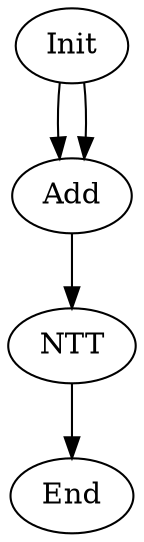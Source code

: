 digraph G {
Init[label="Init"];
End[label="End"];
NTT[label="NTT"];
Add[label="Add"];
Init -> Add;
Init -> Add;
Add -> NTT;
NTT -> End;
}
